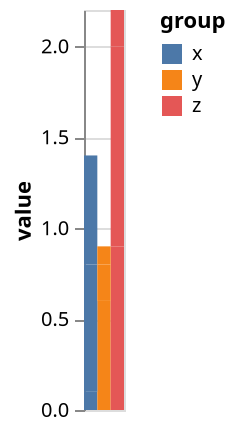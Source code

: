 {
  "$schema": "https://vega.github.io/schema/vega-lite/v5.json",
  "description": "xOffset without x will be replaced as x",
  "data": {
    "values": [
      { "category": "A", "group": "x", "value": 0.1 },
      { "category": "A", "group": "y", "value": 0.6 },
      { "category": "A", "group": "z", "value": 0.9 },
      { "category": "B", "group": "x", "value": 0.7 },
      { "category": "B", "group": "y", "value": 0.2 },
      { "category": "B", "group": "z", "value": 1.1 },
      { "category": "C", "group": "x", "value": 0.6 },
      { "category": "C", "group": "y", "value": 0.1 },
      { "category": "C", "group": "z", "value": 0.2 }
    ]
  },
  "mark": "bar",
  "encoding": {
    "y": { "field": "value", "type": "quantitative" },
    "xOffset": { "field": "group" },
    "color": { "field": "group" }
  }
}
